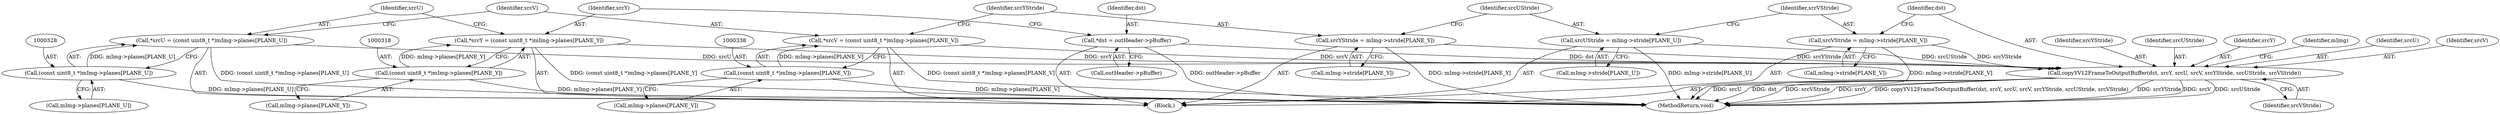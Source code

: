 digraph "1_Android_5a6788730acfc6fd8f4a6ef89d2c376572a26b55@API" {
"1000368" [label="(Call,copyYV12FrameToOutputBuffer(dst, srcY, srcU, srcV, srcYStride, srcUStride, srcVStride))"];
"1000309" [label="(Call,*dst = outHeader->pBuffer)"];
"1000315" [label="(Call,*srcY = (const uint8_t *)mImg->planes[PLANE_Y])"];
"1000317" [label="(Call,(const uint8_t *)mImg->planes[PLANE_Y])"];
"1000325" [label="(Call,*srcU = (const uint8_t *)mImg->planes[PLANE_U])"];
"1000327" [label="(Call,(const uint8_t *)mImg->planes[PLANE_U])"];
"1000335" [label="(Call,*srcV = (const uint8_t *)mImg->planes[PLANE_V])"];
"1000337" [label="(Call,(const uint8_t *)mImg->planes[PLANE_V])"];
"1000345" [label="(Call,srcYStride = mImg->stride[PLANE_Y])"];
"1000353" [label="(Call,srcUStride = mImg->stride[PLANE_U])"];
"1000361" [label="(Call,srcVStride = mImg->stride[PLANE_V])"];
"1000327" [label="(Call,(const uint8_t *)mImg->planes[PLANE_U])"];
"1000369" [label="(Identifier,dst)"];
"1000246" [label="(Block,)"];
"1000336" [label="(Identifier,srcV)"];
"1000337" [label="(Call,(const uint8_t *)mImg->planes[PLANE_V])"];
"1000354" [label="(Identifier,srcUStride)"];
"1000362" [label="(Identifier,srcVStride)"];
"1000373" [label="(Identifier,srcYStride)"];
"1000409" [label="(MethodReturn,void)"];
"1000363" [label="(Call,mImg->stride[PLANE_V])"];
"1000315" [label="(Call,*srcY = (const uint8_t *)mImg->planes[PLANE_Y])"];
"1000353" [label="(Call,srcUStride = mImg->stride[PLANE_U])"];
"1000316" [label="(Identifier,srcY)"];
"1000375" [label="(Identifier,srcVStride)"];
"1000319" [label="(Call,mImg->planes[PLANE_Y])"];
"1000325" [label="(Call,*srcU = (const uint8_t *)mImg->planes[PLANE_U])"];
"1000346" [label="(Identifier,srcYStride)"];
"1000374" [label="(Identifier,srcUStride)"];
"1000317" [label="(Call,(const uint8_t *)mImg->planes[PLANE_Y])"];
"1000370" [label="(Identifier,srcY)"];
"1000311" [label="(Call,outHeader->pBuffer)"];
"1000347" [label="(Call,mImg->stride[PLANE_Y])"];
"1000355" [label="(Call,mImg->stride[PLANE_U])"];
"1000377" [label="(Identifier,mImg)"];
"1000310" [label="(Identifier,dst)"];
"1000309" [label="(Call,*dst = outHeader->pBuffer)"];
"1000339" [label="(Call,mImg->planes[PLANE_V])"];
"1000371" [label="(Identifier,srcU)"];
"1000326" [label="(Identifier,srcU)"];
"1000345" [label="(Call,srcYStride = mImg->stride[PLANE_Y])"];
"1000329" [label="(Call,mImg->planes[PLANE_U])"];
"1000335" [label="(Call,*srcV = (const uint8_t *)mImg->planes[PLANE_V])"];
"1000361" [label="(Call,srcVStride = mImg->stride[PLANE_V])"];
"1000368" [label="(Call,copyYV12FrameToOutputBuffer(dst, srcY, srcU, srcV, srcYStride, srcUStride, srcVStride))"];
"1000372" [label="(Identifier,srcV)"];
"1000368" -> "1000246"  [label="AST: "];
"1000368" -> "1000375"  [label="CFG: "];
"1000369" -> "1000368"  [label="AST: "];
"1000370" -> "1000368"  [label="AST: "];
"1000371" -> "1000368"  [label="AST: "];
"1000372" -> "1000368"  [label="AST: "];
"1000373" -> "1000368"  [label="AST: "];
"1000374" -> "1000368"  [label="AST: "];
"1000375" -> "1000368"  [label="AST: "];
"1000377" -> "1000368"  [label="CFG: "];
"1000368" -> "1000409"  [label="DDG: dst"];
"1000368" -> "1000409"  [label="DDG: srcVStride"];
"1000368" -> "1000409"  [label="DDG: srcY"];
"1000368" -> "1000409"  [label="DDG: copyYV12FrameToOutputBuffer(dst, srcY, srcU, srcV, srcYStride, srcUStride, srcVStride)"];
"1000368" -> "1000409"  [label="DDG: srcYStride"];
"1000368" -> "1000409"  [label="DDG: srcV"];
"1000368" -> "1000409"  [label="DDG: srcUStride"];
"1000368" -> "1000409"  [label="DDG: srcU"];
"1000309" -> "1000368"  [label="DDG: dst"];
"1000315" -> "1000368"  [label="DDG: srcY"];
"1000325" -> "1000368"  [label="DDG: srcU"];
"1000335" -> "1000368"  [label="DDG: srcV"];
"1000345" -> "1000368"  [label="DDG: srcYStride"];
"1000353" -> "1000368"  [label="DDG: srcUStride"];
"1000361" -> "1000368"  [label="DDG: srcVStride"];
"1000309" -> "1000246"  [label="AST: "];
"1000309" -> "1000311"  [label="CFG: "];
"1000310" -> "1000309"  [label="AST: "];
"1000311" -> "1000309"  [label="AST: "];
"1000316" -> "1000309"  [label="CFG: "];
"1000309" -> "1000409"  [label="DDG: outHeader->pBuffer"];
"1000315" -> "1000246"  [label="AST: "];
"1000315" -> "1000317"  [label="CFG: "];
"1000316" -> "1000315"  [label="AST: "];
"1000317" -> "1000315"  [label="AST: "];
"1000326" -> "1000315"  [label="CFG: "];
"1000315" -> "1000409"  [label="DDG: (const uint8_t *)mImg->planes[PLANE_Y]"];
"1000317" -> "1000315"  [label="DDG: mImg->planes[PLANE_Y]"];
"1000317" -> "1000319"  [label="CFG: "];
"1000318" -> "1000317"  [label="AST: "];
"1000319" -> "1000317"  [label="AST: "];
"1000317" -> "1000409"  [label="DDG: mImg->planes[PLANE_Y]"];
"1000325" -> "1000246"  [label="AST: "];
"1000325" -> "1000327"  [label="CFG: "];
"1000326" -> "1000325"  [label="AST: "];
"1000327" -> "1000325"  [label="AST: "];
"1000336" -> "1000325"  [label="CFG: "];
"1000325" -> "1000409"  [label="DDG: (const uint8_t *)mImg->planes[PLANE_U]"];
"1000327" -> "1000325"  [label="DDG: mImg->planes[PLANE_U]"];
"1000327" -> "1000329"  [label="CFG: "];
"1000328" -> "1000327"  [label="AST: "];
"1000329" -> "1000327"  [label="AST: "];
"1000327" -> "1000409"  [label="DDG: mImg->planes[PLANE_U]"];
"1000335" -> "1000246"  [label="AST: "];
"1000335" -> "1000337"  [label="CFG: "];
"1000336" -> "1000335"  [label="AST: "];
"1000337" -> "1000335"  [label="AST: "];
"1000346" -> "1000335"  [label="CFG: "];
"1000335" -> "1000409"  [label="DDG: (const uint8_t *)mImg->planes[PLANE_V]"];
"1000337" -> "1000335"  [label="DDG: mImg->planes[PLANE_V]"];
"1000337" -> "1000339"  [label="CFG: "];
"1000338" -> "1000337"  [label="AST: "];
"1000339" -> "1000337"  [label="AST: "];
"1000337" -> "1000409"  [label="DDG: mImg->planes[PLANE_V]"];
"1000345" -> "1000246"  [label="AST: "];
"1000345" -> "1000347"  [label="CFG: "];
"1000346" -> "1000345"  [label="AST: "];
"1000347" -> "1000345"  [label="AST: "];
"1000354" -> "1000345"  [label="CFG: "];
"1000345" -> "1000409"  [label="DDG: mImg->stride[PLANE_Y]"];
"1000353" -> "1000246"  [label="AST: "];
"1000353" -> "1000355"  [label="CFG: "];
"1000354" -> "1000353"  [label="AST: "];
"1000355" -> "1000353"  [label="AST: "];
"1000362" -> "1000353"  [label="CFG: "];
"1000353" -> "1000409"  [label="DDG: mImg->stride[PLANE_U]"];
"1000361" -> "1000246"  [label="AST: "];
"1000361" -> "1000363"  [label="CFG: "];
"1000362" -> "1000361"  [label="AST: "];
"1000363" -> "1000361"  [label="AST: "];
"1000369" -> "1000361"  [label="CFG: "];
"1000361" -> "1000409"  [label="DDG: mImg->stride[PLANE_V]"];
}

